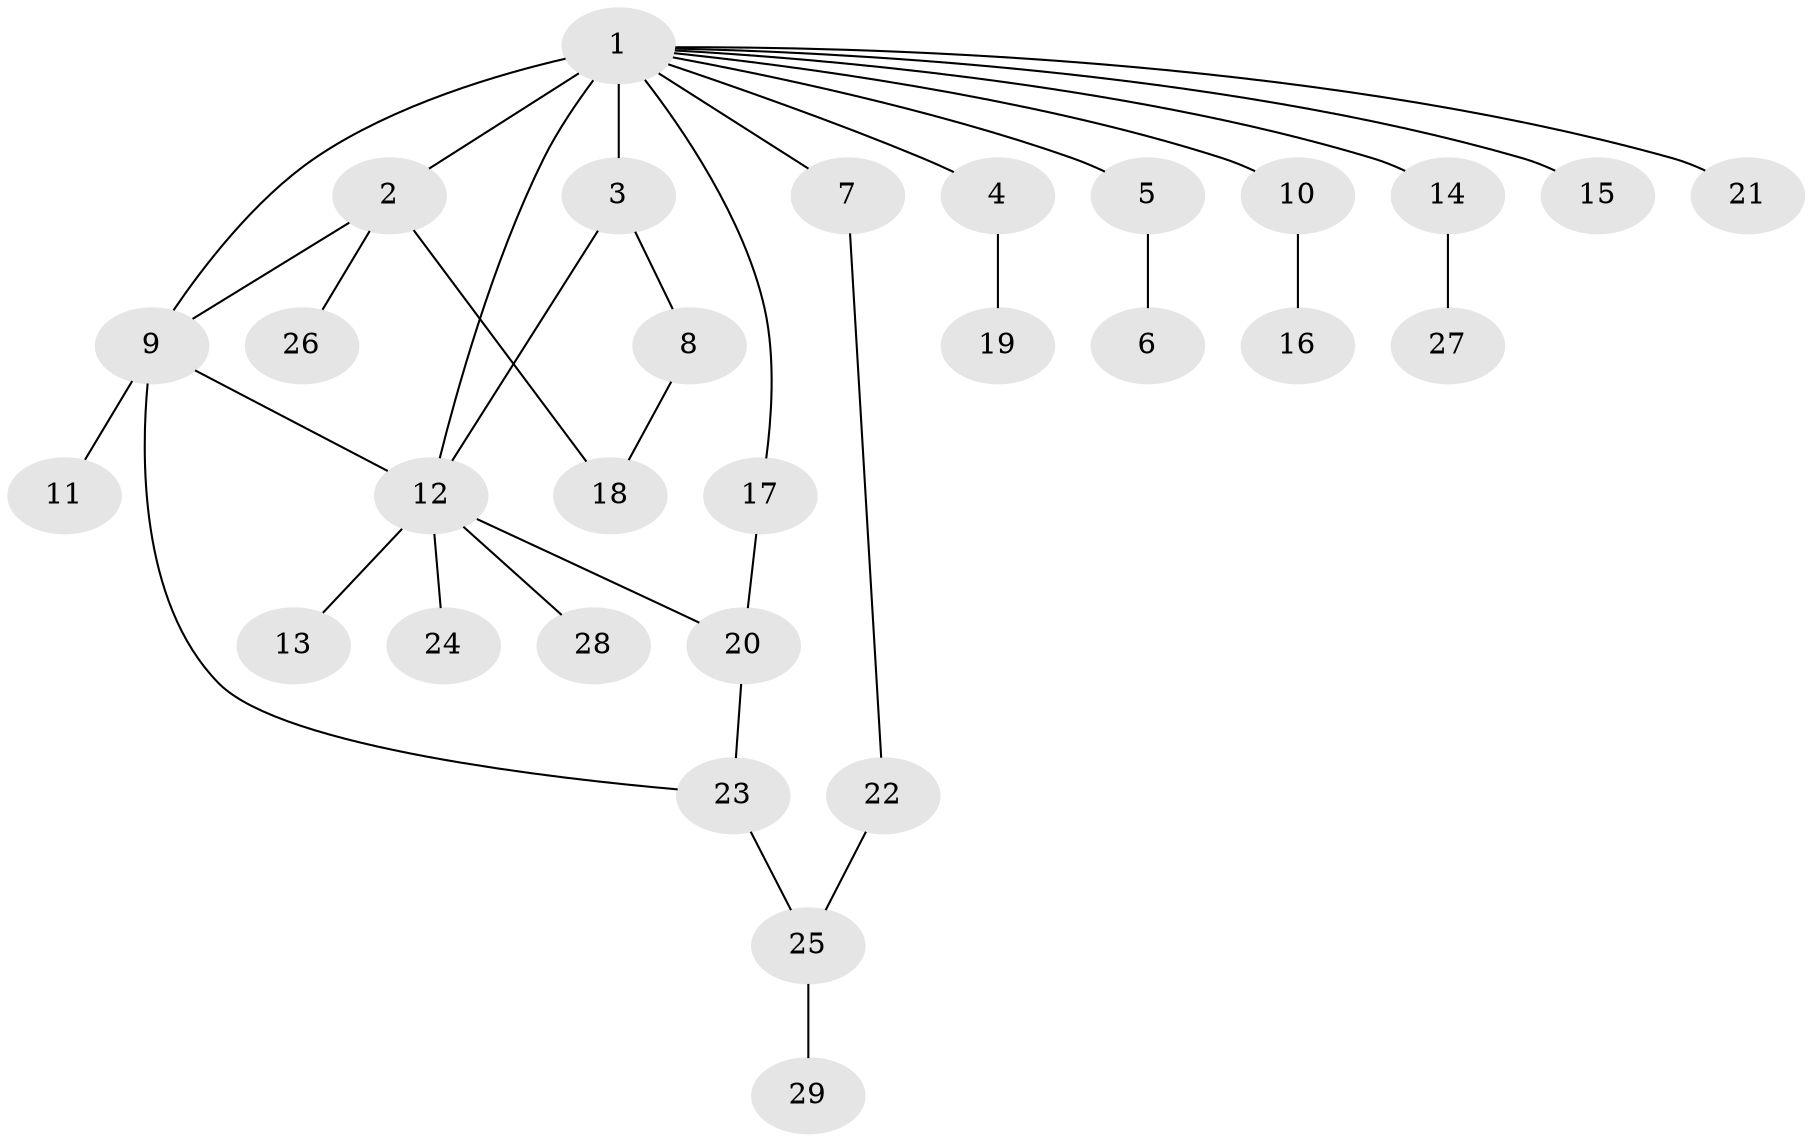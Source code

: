 // original degree distribution, {21: 0.017543859649122806, 1: 0.49122807017543857, 3: 0.15789473684210525, 4: 0.05263157894736842, 2: 0.22807017543859648, 9: 0.017543859649122806, 8: 0.017543859649122806, 5: 0.017543859649122806}
// Generated by graph-tools (version 1.1) at 2025/35/03/09/25 02:35:42]
// undirected, 29 vertices, 35 edges
graph export_dot {
graph [start="1"]
  node [color=gray90,style=filled];
  1;
  2;
  3;
  4;
  5;
  6;
  7;
  8;
  9;
  10;
  11;
  12;
  13;
  14;
  15;
  16;
  17;
  18;
  19;
  20;
  21;
  22;
  23;
  24;
  25;
  26;
  27;
  28;
  29;
  1 -- 2 [weight=6.0];
  1 -- 3 [weight=1.0];
  1 -- 4 [weight=1.0];
  1 -- 5 [weight=1.0];
  1 -- 7 [weight=1.0];
  1 -- 9 [weight=1.0];
  1 -- 10 [weight=1.0];
  1 -- 12 [weight=1.0];
  1 -- 14 [weight=1.0];
  1 -- 15 [weight=1.0];
  1 -- 17 [weight=1.0];
  1 -- 21 [weight=1.0];
  2 -- 9 [weight=1.0];
  2 -- 18 [weight=1.0];
  2 -- 26 [weight=1.0];
  3 -- 8 [weight=1.0];
  3 -- 12 [weight=1.0];
  4 -- 19 [weight=1.0];
  5 -- 6 [weight=1.0];
  7 -- 22 [weight=1.0];
  8 -- 18 [weight=1.0];
  9 -- 11 [weight=2.0];
  9 -- 12 [weight=2.0];
  9 -- 23 [weight=1.0];
  10 -- 16 [weight=1.0];
  12 -- 13 [weight=1.0];
  12 -- 20 [weight=1.0];
  12 -- 24 [weight=1.0];
  12 -- 28 [weight=1.0];
  14 -- 27 [weight=1.0];
  17 -- 20 [weight=1.0];
  20 -- 23 [weight=1.0];
  22 -- 25 [weight=1.0];
  23 -- 25 [weight=1.0];
  25 -- 29 [weight=1.0];
}
